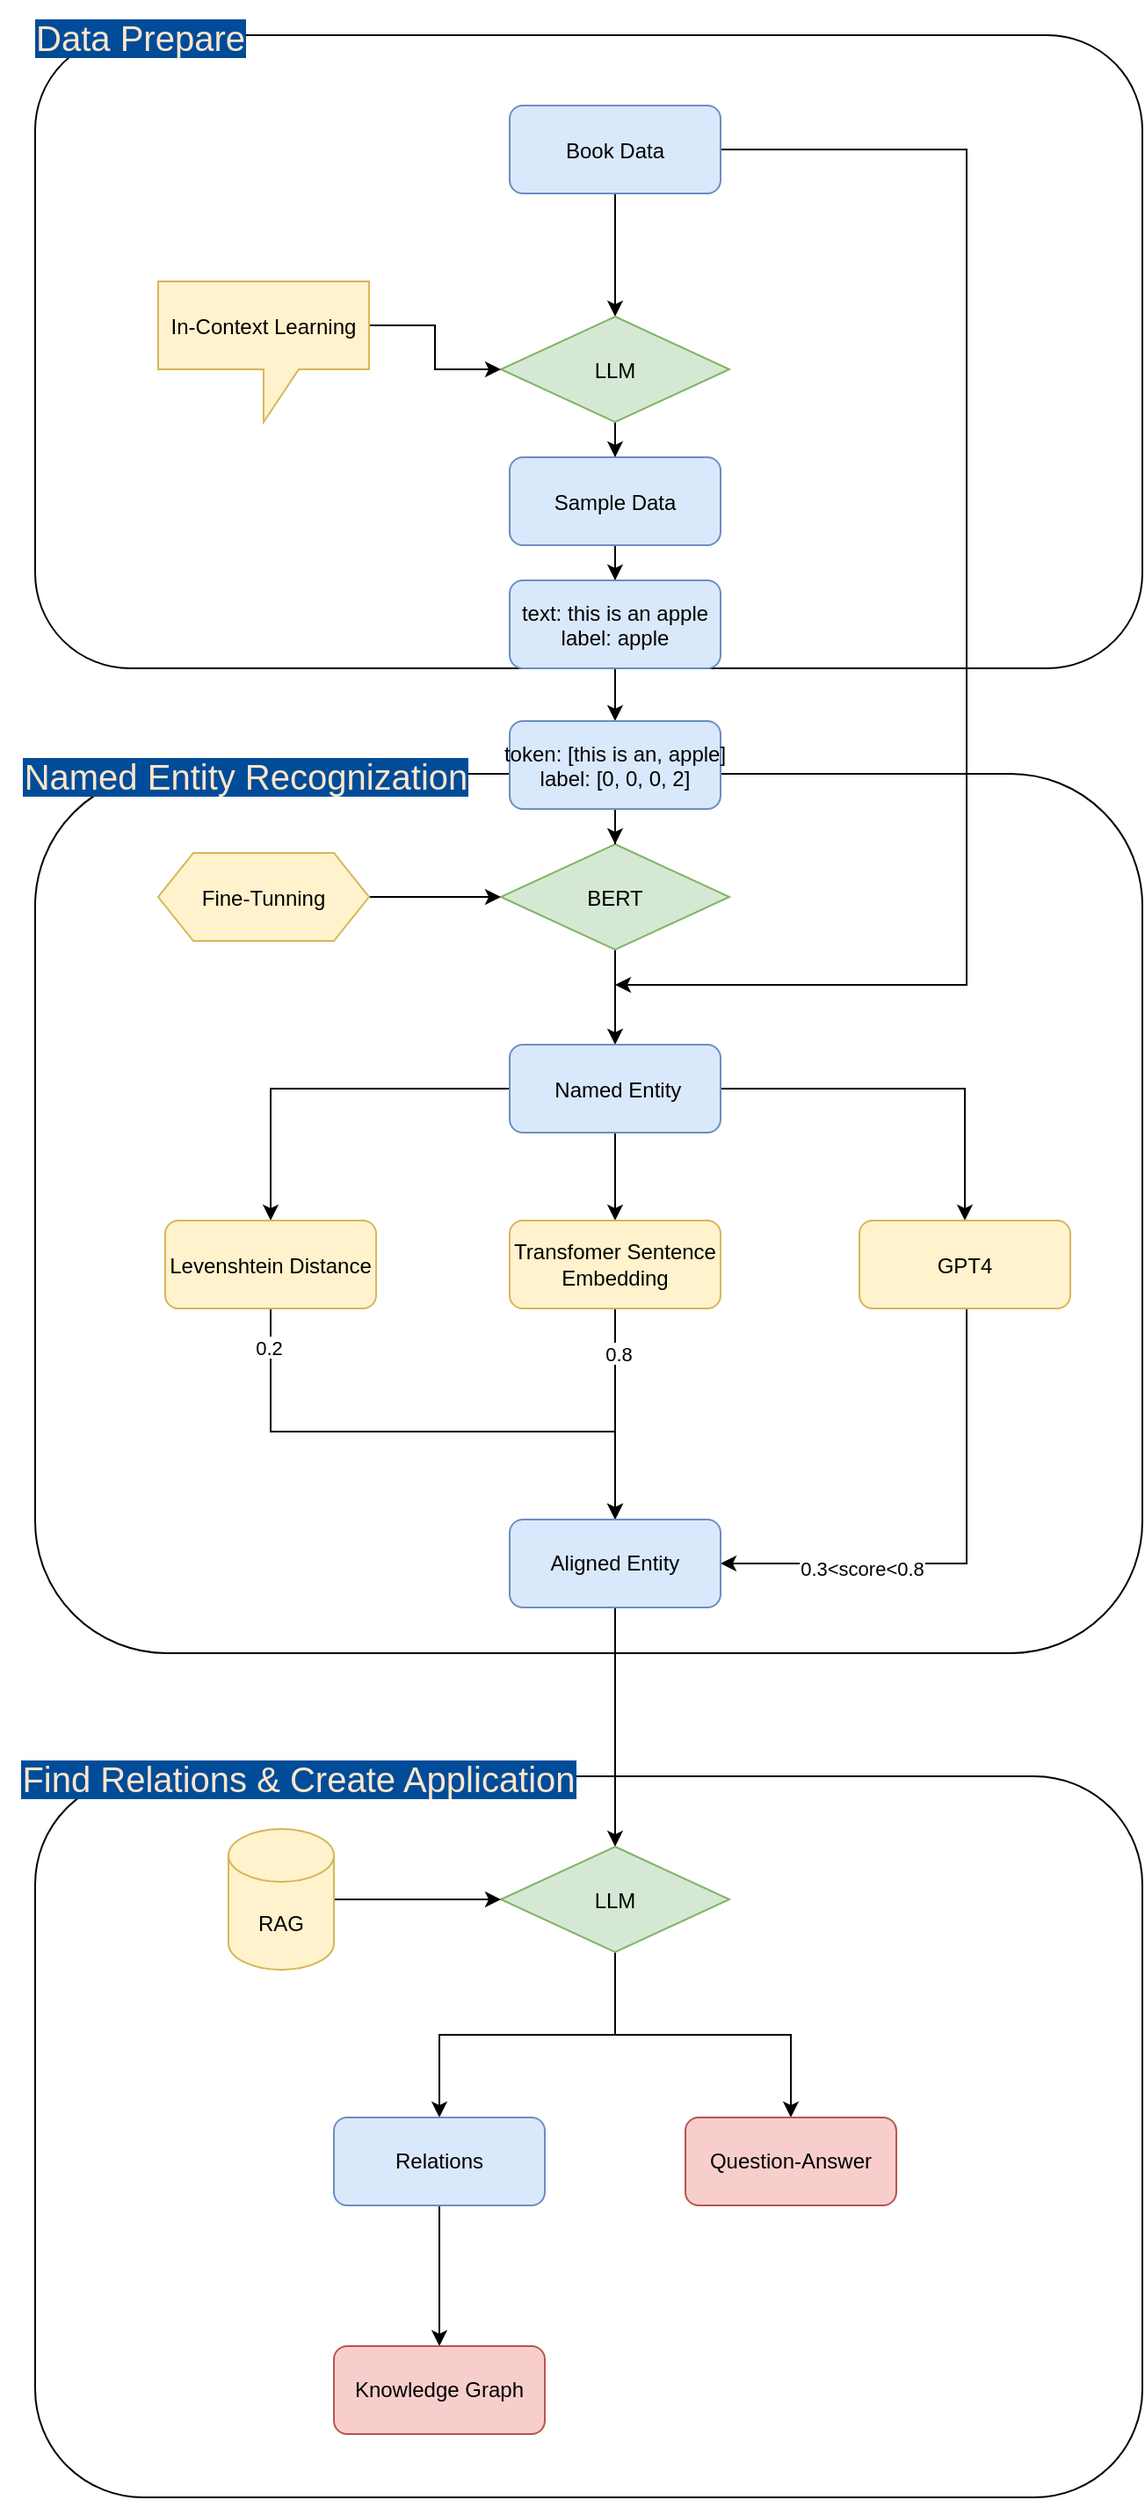 <mxfile version="21.1.6" type="embed">
  <diagram id="Nb1lDFpJFAmPCGSWAHtw" name="Page-1">
    <mxGraphModel dx="1556" dy="1866" grid="1" gridSize="10" guides="1" tooltips="1" connect="1" arrows="1" fold="1" page="1" pageScale="1" pageWidth="827" pageHeight="1169" math="0" shadow="0">
      <root>
        <mxCell id="0" />
        <mxCell id="1" parent="0" />
        <mxCell id="67" value="" style="rounded=1;" parent="1" vertex="1">
          <mxGeometry x="30" y="860" width="630" height="410" as="geometry" />
        </mxCell>
        <mxCell id="63" value="" style="rounded=1;" parent="1" vertex="1">
          <mxGeometry x="30" y="290" width="630" height="500" as="geometry" />
        </mxCell>
        <mxCell id="65" value="Named Entity Recognization" style="text;align=center;verticalAlign=middle;resizable=0;points=[];autosize=1;strokeColor=none;fillColor=none;labelBackgroundColor=#004C99;fontSize=20;fontColor=#FFE6CC;" parent="1" vertex="1">
          <mxGeometry x="10" y="270" width="280" height="40" as="geometry" />
        </mxCell>
        <mxCell id="60" value="" style="rounded=1;" parent="1" vertex="1">
          <mxGeometry x="30" y="-130" width="630" height="360" as="geometry" />
        </mxCell>
        <mxCell id="7" value="" style="edgeStyle=orthogonalEdgeStyle;rounded=0;orthogonalLoop=1;jettySize=auto;entryX=0.5;entryY=0;entryDx=0;entryDy=0;" parent="1" source="5" target="9" edge="1">
          <mxGeometry relative="1" as="geometry">
            <mxPoint x="360" y="40" as="targetPoint" />
          </mxGeometry>
        </mxCell>
        <mxCell id="19" value="" style="edgeStyle=orthogonalEdgeStyle;rounded=0;orthogonalLoop=1;jettySize=auto;" parent="1" source="5" edge="1">
          <mxGeometry relative="1" as="geometry">
            <Array as="points">
              <mxPoint x="560" y="-65" />
              <mxPoint x="560" y="410" />
            </Array>
            <mxPoint x="360" y="410" as="targetPoint" />
          </mxGeometry>
        </mxCell>
        <mxCell id="5" value="Book Data" style="rounded=1;fillColor=#dae8fc;strokeColor=#6c8ebf;" parent="1" vertex="1">
          <mxGeometry x="300" y="-90" width="120" height="50" as="geometry" />
        </mxCell>
        <mxCell id="11" value="" style="edgeStyle=orthogonalEdgeStyle;rounded=0;orthogonalLoop=1;jettySize=auto;entryX=0.5;entryY=0;entryDx=0;entryDy=0;" parent="1" source="9" target="12" edge="1">
          <mxGeometry relative="1" as="geometry">
            <mxPoint x="360" y="170" as="targetPoint" />
          </mxGeometry>
        </mxCell>
        <mxCell id="9" value="LLM" style="rhombus;fillColor=#d5e8d4;strokeColor=#82b366;" parent="1" vertex="1">
          <mxGeometry x="295" y="30" width="130" height="60" as="geometry" />
        </mxCell>
        <mxCell id="71" value="" style="edgeStyle=orthogonalEdgeStyle;rounded=0;orthogonalLoop=1;jettySize=auto;" parent="1" source="12" target="70" edge="1">
          <mxGeometry relative="1" as="geometry" />
        </mxCell>
        <mxCell id="12" value="Sample Data" style="rounded=1;fillColor=#dae8fc;strokeColor=#6c8ebf;" parent="1" vertex="1">
          <mxGeometry x="300" y="110" width="120" height="50" as="geometry" />
        </mxCell>
        <mxCell id="21" value="" style="edgeStyle=orthogonalEdgeStyle;rounded=0;orthogonalLoop=1;jettySize=auto;entryX=0.5;entryY=0;entryDx=0;entryDy=0;" parent="1" source="16" target="22" edge="1">
          <mxGeometry relative="1" as="geometry">
            <mxPoint x="360" y="470" as="targetPoint" />
          </mxGeometry>
        </mxCell>
        <mxCell id="16" value="BERT" style="rhombus;fillColor=#d5e8d4;strokeColor=#82b366;" parent="1" vertex="1">
          <mxGeometry x="295" y="330" width="130" height="60" as="geometry" />
        </mxCell>
        <mxCell id="31" value="" style="edgeStyle=orthogonalEdgeStyle;rounded=0;orthogonalLoop=1;jettySize=auto;" parent="1" source="22" target="30" edge="1">
          <mxGeometry relative="1" as="geometry" />
        </mxCell>
        <mxCell id="33" value="" style="edgeStyle=orthogonalEdgeStyle;rounded=0;orthogonalLoop=1;jettySize=auto;" parent="1" source="22" target="32" edge="1">
          <mxGeometry relative="1" as="geometry" />
        </mxCell>
        <mxCell id="35" value="" style="edgeStyle=orthogonalEdgeStyle;rounded=0;orthogonalLoop=1;jettySize=auto;" parent="1" source="22" target="34" edge="1">
          <mxGeometry relative="1" as="geometry" />
        </mxCell>
        <mxCell id="22" value=" Named Entity" style="rounded=1;fillColor=#dae8fc;strokeColor=#6c8ebf;" parent="1" vertex="1">
          <mxGeometry x="300" y="444" width="120" height="50" as="geometry" />
        </mxCell>
        <mxCell id="26" value="" style="edgeStyle=orthogonalEdgeStyle;rounded=0;orthogonalLoop=1;jettySize=auto;entryX=0;entryY=0.5;entryDx=0;entryDy=0;exitX=0;exitY=0;exitDx=120;exitDy=25;exitPerimeter=0;" parent="1" source="27" target="9" edge="1">
          <mxGeometry relative="1" as="geometry">
            <mxPoint x="215" y="60" as="sourcePoint" />
            <mxPoint x="290" y="60" as="targetPoint" />
          </mxGeometry>
        </mxCell>
        <mxCell id="27" value="In-Context Learning" style="shape=callout;perimeter=calloutPerimeter;position2=0.5;base=20;fillColor=#fff2cc;strokeColor=#d6b656;" parent="1" vertex="1">
          <mxGeometry x="100" y="10" width="120" height="80" as="geometry" />
        </mxCell>
        <mxCell id="29" value="" style="edgeStyle=orthogonalEdgeStyle;rounded=0;orthogonalLoop=1;jettySize=auto;" parent="1" source="28" target="16" edge="1">
          <mxGeometry relative="1" as="geometry" />
        </mxCell>
        <mxCell id="28" value="Fine-Tunning" style="shape=hexagon;perimeter=hexagonPerimeter2;fixedSize=1;fillColor=#fff2cc;strokeColor=#d6b656;" parent="1" vertex="1">
          <mxGeometry x="100" y="335" width="120" height="50" as="geometry" />
        </mxCell>
        <mxCell id="37" value="" style="edgeStyle=orthogonalEdgeStyle;rounded=0;orthogonalLoop=1;jettySize=auto;entryX=0.5;entryY=0;entryDx=0;entryDy=0;exitX=0.5;exitY=1;exitDx=0;exitDy=0;" parent="1" source="30" target="38" edge="1">
          <mxGeometry relative="1" as="geometry">
            <mxPoint x="140" y="674" as="targetPoint" />
            <Array as="points">
              <mxPoint x="164" y="664" />
              <mxPoint x="360" y="664" />
            </Array>
          </mxGeometry>
        </mxCell>
        <mxCell id="43" value="0.2" style="edgeLabel;align=center;verticalAlign=middle;resizable=0;points=[];" parent="37" vertex="1" connectable="0">
          <mxGeometry x="-0.865" y="-1" relative="1" as="geometry">
            <mxPoint as="offset" />
          </mxGeometry>
        </mxCell>
        <mxCell id="30" value="Levenshtein Distance" style="rounded=1;fillColor=#fff2cc;strokeColor=#d6b656;" parent="1" vertex="1">
          <mxGeometry x="104" y="544" width="120" height="50" as="geometry" />
        </mxCell>
        <mxCell id="39" value="" style="edgeStyle=orthogonalEdgeStyle;rounded=0;orthogonalLoop=1;jettySize=auto;" parent="1" source="32" target="38" edge="1">
          <mxGeometry relative="1" as="geometry" />
        </mxCell>
        <mxCell id="44" value="0.8" style="edgeLabel;align=center;verticalAlign=middle;resizable=0;points=[];" parent="39" vertex="1" connectable="0">
          <mxGeometry x="-0.283" y="2" relative="1" as="geometry">
            <mxPoint y="-18" as="offset" />
          </mxGeometry>
        </mxCell>
        <mxCell id="32" value="Transfomer Sentence Embedding" style="rounded=1;fillColor=#fff2cc;strokeColor=#d6b656;whiteSpace=wrap;" parent="1" vertex="1">
          <mxGeometry x="300" y="544" width="120" height="50" as="geometry" />
        </mxCell>
        <mxCell id="41" value="" style="edgeStyle=orthogonalEdgeStyle;rounded=0;orthogonalLoop=1;jettySize=auto;entryX=1;entryY=0.5;entryDx=0;entryDy=0;exitX=0.5;exitY=1;exitDx=0;exitDy=0;" parent="1" source="34" target="38" edge="1">
          <mxGeometry relative="1" as="geometry">
            <mxPoint x="580" y="674" as="targetPoint" />
            <Array as="points">
              <mxPoint x="560" y="594" />
              <mxPoint x="560" y="739" />
            </Array>
          </mxGeometry>
        </mxCell>
        <mxCell id="46" value="0.3&lt;score&lt;0.8" style="edgeLabel;align=center;verticalAlign=middle;resizable=0;points=[];" parent="41" vertex="1" connectable="0">
          <mxGeometry x="0.305" y="2" relative="1" as="geometry">
            <mxPoint x="-19" as="offset" />
          </mxGeometry>
        </mxCell>
        <mxCell id="34" value="GPT4" style="rounded=1;fillColor=#fff2cc;strokeColor=#d6b656;" parent="1" vertex="1">
          <mxGeometry x="499" y="544" width="120" height="50" as="geometry" />
        </mxCell>
        <mxCell id="48" value="" style="edgeStyle=orthogonalEdgeStyle;rounded=0;orthogonalLoop=1;jettySize=auto;entryX=0.5;entryY=0;entryDx=0;entryDy=0;" parent="1" source="38" target="49" edge="1">
          <mxGeometry relative="1" as="geometry">
            <mxPoint x="360" y="844" as="targetPoint" />
          </mxGeometry>
        </mxCell>
        <mxCell id="38" value="Aligned Entity" style="rounded=1;fillColor=#dae8fc;strokeColor=#6c8ebf;whiteSpace=wrap;" parent="1" vertex="1">
          <mxGeometry x="300" y="714" width="120" height="50" as="geometry" />
        </mxCell>
        <mxCell id="53" value="" style="edgeStyle=orthogonalEdgeStyle;rounded=0;orthogonalLoop=1;jettySize=auto;entryX=0.5;entryY=0;entryDx=0;entryDy=0;" parent="1" source="49" target="54" edge="1">
          <mxGeometry relative="1" as="geometry">
            <mxPoint x="360" y="1040" as="targetPoint" />
          </mxGeometry>
        </mxCell>
        <mxCell id="56" value="" style="edgeStyle=orthogonalEdgeStyle;rounded=0;orthogonalLoop=1;jettySize=auto;entryX=0.5;entryY=0;entryDx=0;entryDy=0;" parent="1" source="49" target="57" edge="1">
          <mxGeometry relative="1" as="geometry">
            <mxPoint x="465" y="1054" as="targetPoint" />
          </mxGeometry>
        </mxCell>
        <mxCell id="49" value="LLM" style="rhombus;fillColor=#d5e8d4;strokeColor=#82b366;" parent="1" vertex="1">
          <mxGeometry x="295" y="900" width="130" height="60" as="geometry" />
        </mxCell>
        <mxCell id="51" value="" style="edgeStyle=orthogonalEdgeStyle;rounded=0;orthogonalLoop=1;jettySize=auto;" parent="1" source="50" target="49" edge="1">
          <mxGeometry relative="1" as="geometry" />
        </mxCell>
        <mxCell id="50" value="RAG" style="shape=cylinder3;boundedLbl=1;backgroundOutline=1;size=15;fillColor=#fff2cc;strokeColor=#d6b656;" parent="1" vertex="1">
          <mxGeometry x="140" y="890" width="60" height="80" as="geometry" />
        </mxCell>
        <mxCell id="59" value="" style="edgeStyle=orthogonalEdgeStyle;rounded=0;orthogonalLoop=1;jettySize=auto;" parent="1" source="54" target="58" edge="1">
          <mxGeometry relative="1" as="geometry" />
        </mxCell>
        <mxCell id="54" value="Relations" style="rounded=1;fillColor=#dae8fc;strokeColor=#6c8ebf;whiteSpace=wrap;" parent="1" vertex="1">
          <mxGeometry x="200" y="1054" width="120" height="50" as="geometry" />
        </mxCell>
        <mxCell id="57" value="Question-Answer" style="rounded=1;fillColor=#f8cecc;strokeColor=#b85450;whiteSpace=wrap;" parent="1" vertex="1">
          <mxGeometry x="400" y="1054" width="120" height="50" as="geometry" />
        </mxCell>
        <mxCell id="58" value="Knowledge Graph" style="rounded=1;fillColor=#f8cecc;strokeColor=#b85450;whiteSpace=wrap;" parent="1" vertex="1">
          <mxGeometry x="200" y="1184" width="120" height="50" as="geometry" />
        </mxCell>
        <mxCell id="62" value="Data Prepare" style="text;align=center;verticalAlign=middle;resizable=0;points=[];autosize=1;strokeColor=none;fillColor=none;labelBackgroundColor=#004C99;fontSize=20;fontColor=#FFE6CC;" parent="1" vertex="1">
          <mxGeometry x="20" y="-150" width="140" height="40" as="geometry" />
        </mxCell>
        <mxCell id="69" value="Find Relations &amp; Create Application" style="text;align=center;verticalAlign=middle;resizable=0;points=[];autosize=1;strokeColor=none;fillColor=none;labelBackgroundColor=#004C99;fontSize=20;fontColor=#FFE6CC;" parent="1" vertex="1">
          <mxGeometry x="10" y="840" width="340" height="40" as="geometry" />
        </mxCell>
        <mxCell id="73" value="" style="edgeStyle=orthogonalEdgeStyle;rounded=0;orthogonalLoop=1;jettySize=auto;" parent="1" source="70" target="72" edge="1">
          <mxGeometry relative="1" as="geometry" />
        </mxCell>
        <mxCell id="70" value="text: this is an apple&#xa;label: apple" style="rounded=1;fillColor=#dae8fc;strokeColor=#6c8ebf;" parent="1" vertex="1">
          <mxGeometry x="300" y="180" width="120" height="50" as="geometry" />
        </mxCell>
        <mxCell id="76" value="" style="edgeStyle=orthogonalEdgeStyle;rounded=0;orthogonalLoop=1;jettySize=auto;entryX=0.5;entryY=0;entryDx=0;entryDy=0;" parent="1" source="72" target="16" edge="1">
          <mxGeometry relative="1" as="geometry">
            <mxPoint x="720" y="210" as="targetPoint" />
          </mxGeometry>
        </mxCell>
        <mxCell id="72" value="token: [this is an, apple]&#xa;label: [0, 0, 0, 2]" style="rounded=1;fillColor=#dae8fc;strokeColor=#6c8ebf;" parent="1" vertex="1">
          <mxGeometry x="300" y="260" width="120" height="50" as="geometry" />
        </mxCell>
      </root>
    </mxGraphModel>
  </diagram>
</mxfile>
